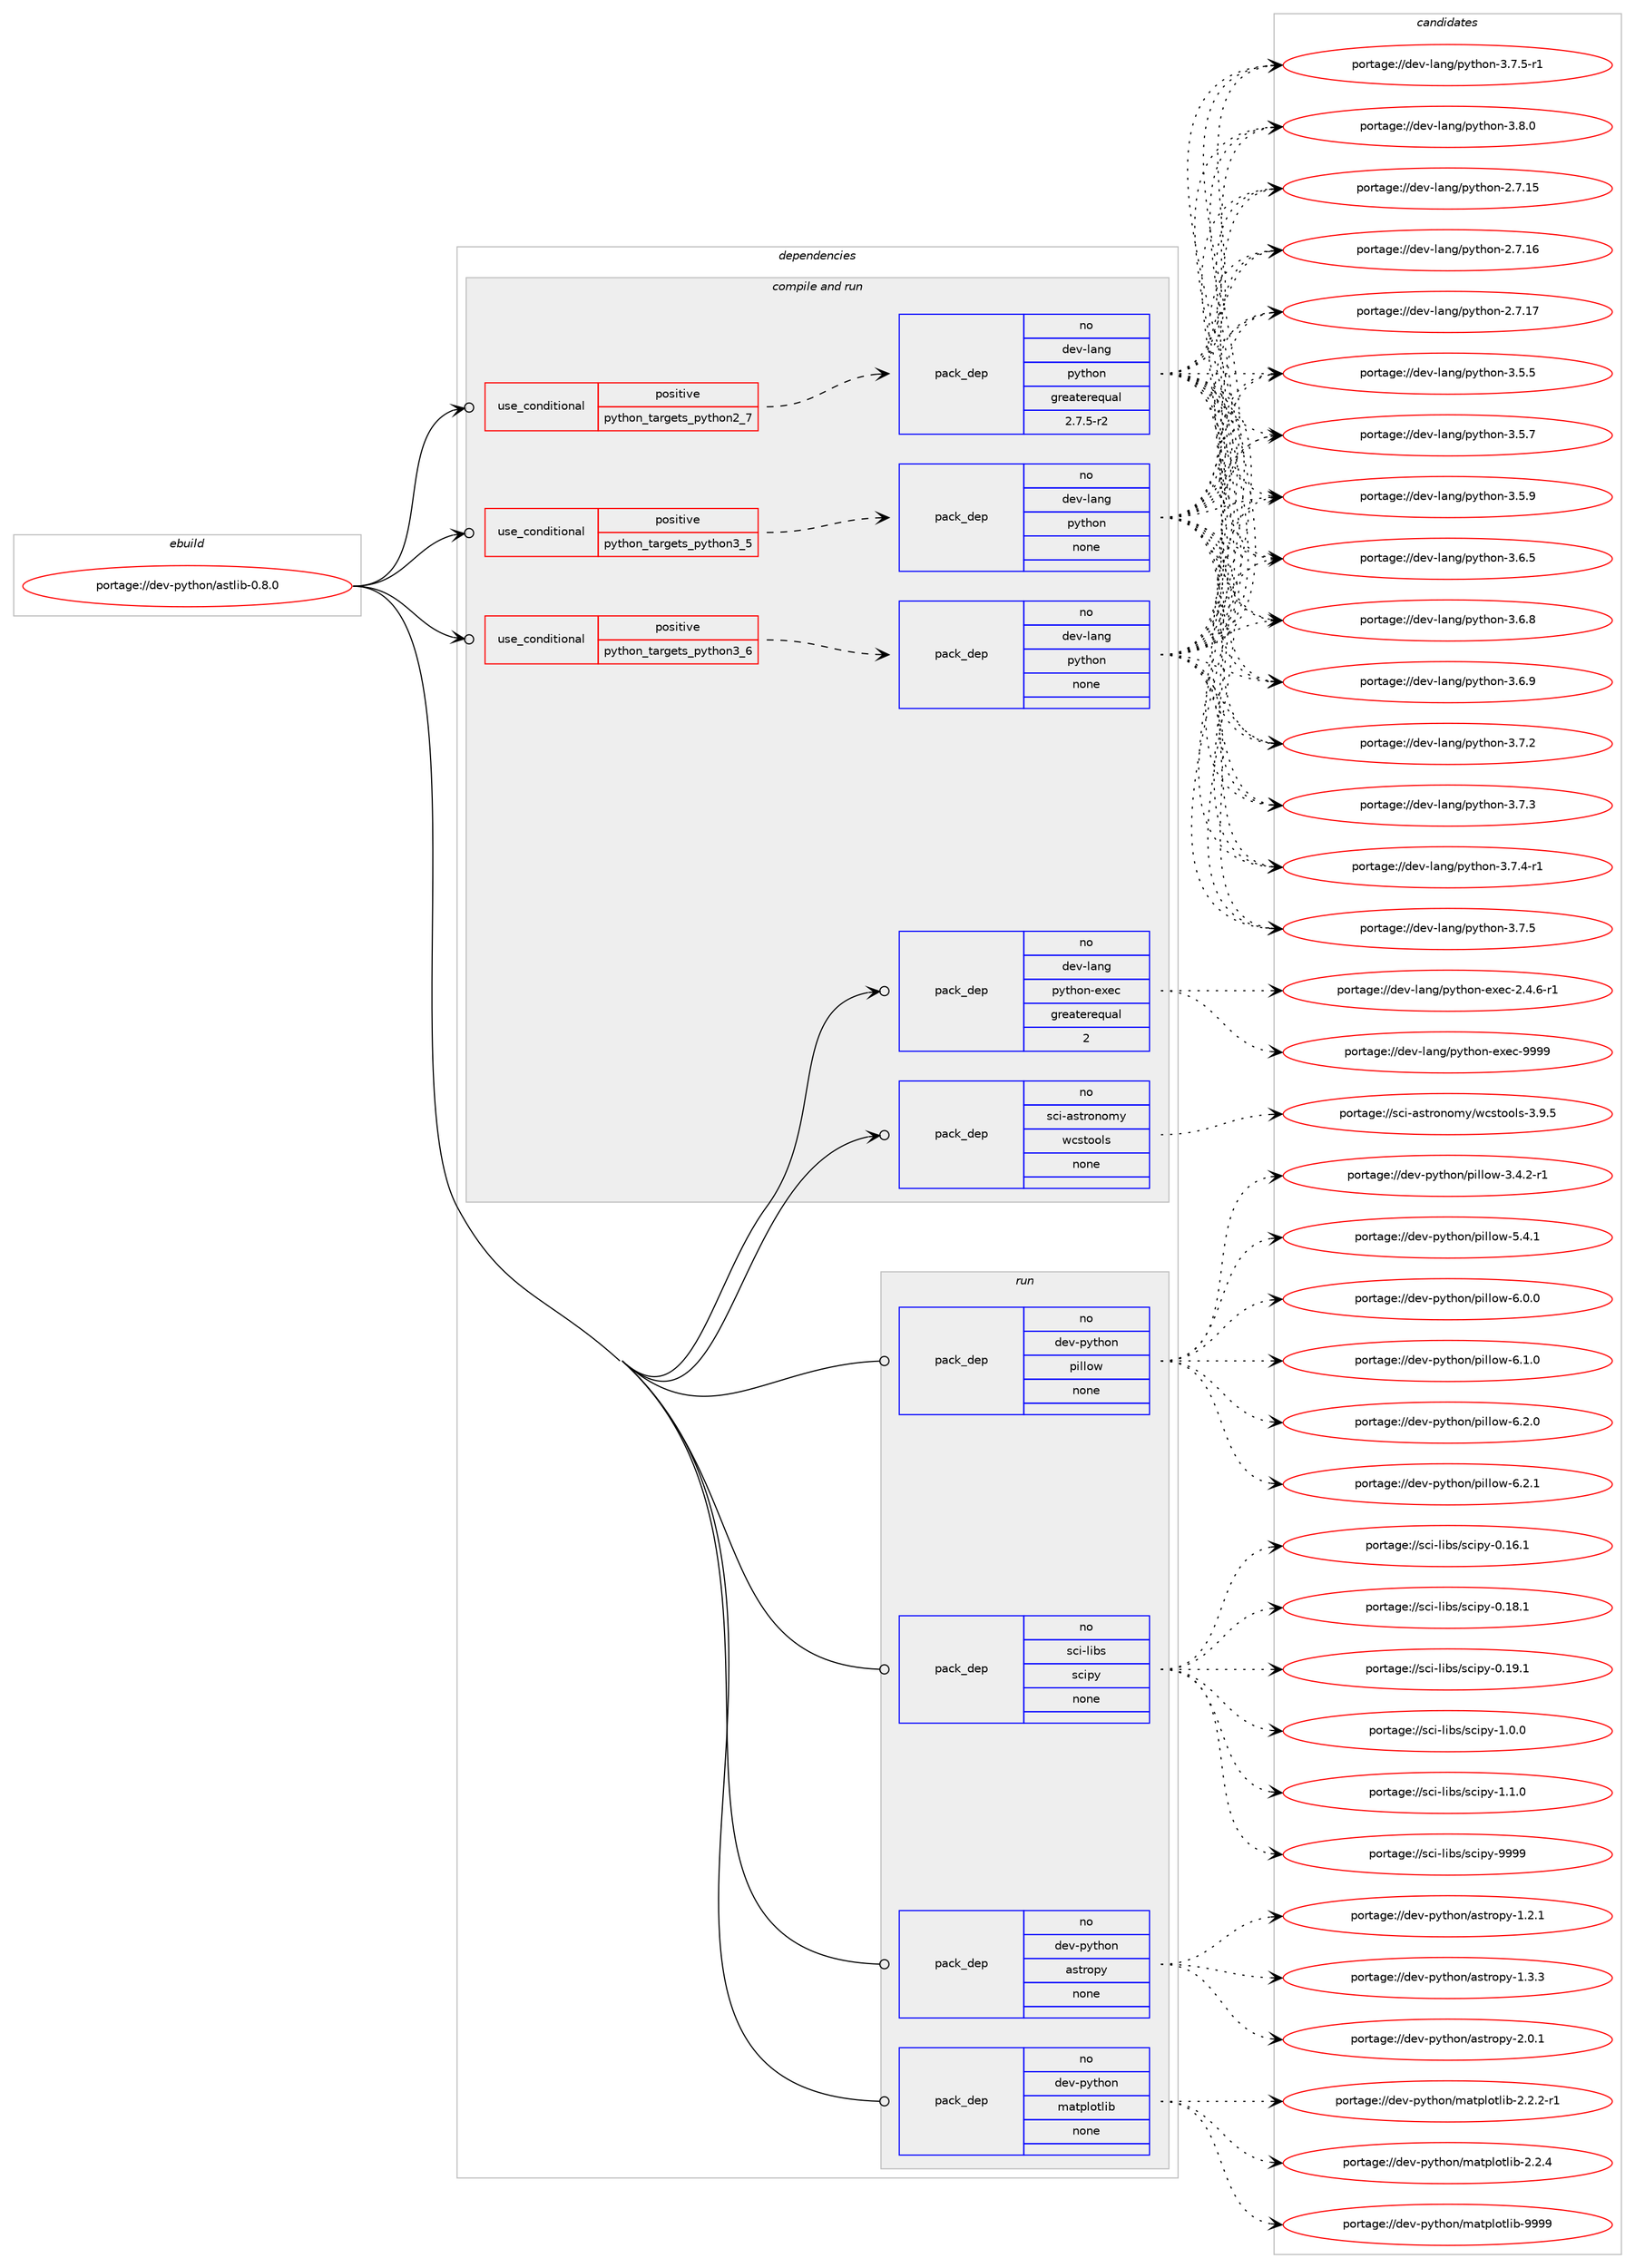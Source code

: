 digraph prolog {

# *************
# Graph options
# *************

newrank=true;
concentrate=true;
compound=true;
graph [rankdir=LR,fontname=Helvetica,fontsize=10,ranksep=1.5];#, ranksep=2.5, nodesep=0.2];
edge  [arrowhead=vee];
node  [fontname=Helvetica,fontsize=10];

# **********
# The ebuild
# **********

subgraph cluster_leftcol {
color=gray;
rank=same;
label=<<i>ebuild</i>>;
id [label="portage://dev-python/astlib-0.8.0", color=red, width=4, href="../dev-python/astlib-0.8.0.svg"];
}

# ****************
# The dependencies
# ****************

subgraph cluster_midcol {
color=gray;
label=<<i>dependencies</i>>;
subgraph cluster_compile {
fillcolor="#eeeeee";
style=filled;
label=<<i>compile</i>>;
}
subgraph cluster_compileandrun {
fillcolor="#eeeeee";
style=filled;
label=<<i>compile and run</i>>;
subgraph cond25609 {
dependency129730 [label=<<TABLE BORDER="0" CELLBORDER="1" CELLSPACING="0" CELLPADDING="4"><TR><TD ROWSPAN="3" CELLPADDING="10">use_conditional</TD></TR><TR><TD>positive</TD></TR><TR><TD>python_targets_python2_7</TD></TR></TABLE>>, shape=none, color=red];
subgraph pack100818 {
dependency129731 [label=<<TABLE BORDER="0" CELLBORDER="1" CELLSPACING="0" CELLPADDING="4" WIDTH="220"><TR><TD ROWSPAN="6" CELLPADDING="30">pack_dep</TD></TR><TR><TD WIDTH="110">no</TD></TR><TR><TD>dev-lang</TD></TR><TR><TD>python</TD></TR><TR><TD>greaterequal</TD></TR><TR><TD>2.7.5-r2</TD></TR></TABLE>>, shape=none, color=blue];
}
dependency129730:e -> dependency129731:w [weight=20,style="dashed",arrowhead="vee"];
}
id:e -> dependency129730:w [weight=20,style="solid",arrowhead="odotvee"];
subgraph cond25610 {
dependency129732 [label=<<TABLE BORDER="0" CELLBORDER="1" CELLSPACING="0" CELLPADDING="4"><TR><TD ROWSPAN="3" CELLPADDING="10">use_conditional</TD></TR><TR><TD>positive</TD></TR><TR><TD>python_targets_python3_5</TD></TR></TABLE>>, shape=none, color=red];
subgraph pack100819 {
dependency129733 [label=<<TABLE BORDER="0" CELLBORDER="1" CELLSPACING="0" CELLPADDING="4" WIDTH="220"><TR><TD ROWSPAN="6" CELLPADDING="30">pack_dep</TD></TR><TR><TD WIDTH="110">no</TD></TR><TR><TD>dev-lang</TD></TR><TR><TD>python</TD></TR><TR><TD>none</TD></TR><TR><TD></TD></TR></TABLE>>, shape=none, color=blue];
}
dependency129732:e -> dependency129733:w [weight=20,style="dashed",arrowhead="vee"];
}
id:e -> dependency129732:w [weight=20,style="solid",arrowhead="odotvee"];
subgraph cond25611 {
dependency129734 [label=<<TABLE BORDER="0" CELLBORDER="1" CELLSPACING="0" CELLPADDING="4"><TR><TD ROWSPAN="3" CELLPADDING="10">use_conditional</TD></TR><TR><TD>positive</TD></TR><TR><TD>python_targets_python3_6</TD></TR></TABLE>>, shape=none, color=red];
subgraph pack100820 {
dependency129735 [label=<<TABLE BORDER="0" CELLBORDER="1" CELLSPACING="0" CELLPADDING="4" WIDTH="220"><TR><TD ROWSPAN="6" CELLPADDING="30">pack_dep</TD></TR><TR><TD WIDTH="110">no</TD></TR><TR><TD>dev-lang</TD></TR><TR><TD>python</TD></TR><TR><TD>none</TD></TR><TR><TD></TD></TR></TABLE>>, shape=none, color=blue];
}
dependency129734:e -> dependency129735:w [weight=20,style="dashed",arrowhead="vee"];
}
id:e -> dependency129734:w [weight=20,style="solid",arrowhead="odotvee"];
subgraph pack100821 {
dependency129736 [label=<<TABLE BORDER="0" CELLBORDER="1" CELLSPACING="0" CELLPADDING="4" WIDTH="220"><TR><TD ROWSPAN="6" CELLPADDING="30">pack_dep</TD></TR><TR><TD WIDTH="110">no</TD></TR><TR><TD>dev-lang</TD></TR><TR><TD>python-exec</TD></TR><TR><TD>greaterequal</TD></TR><TR><TD>2</TD></TR></TABLE>>, shape=none, color=blue];
}
id:e -> dependency129736:w [weight=20,style="solid",arrowhead="odotvee"];
subgraph pack100822 {
dependency129737 [label=<<TABLE BORDER="0" CELLBORDER="1" CELLSPACING="0" CELLPADDING="4" WIDTH="220"><TR><TD ROWSPAN="6" CELLPADDING="30">pack_dep</TD></TR><TR><TD WIDTH="110">no</TD></TR><TR><TD>sci-astronomy</TD></TR><TR><TD>wcstools</TD></TR><TR><TD>none</TD></TR><TR><TD></TD></TR></TABLE>>, shape=none, color=blue];
}
id:e -> dependency129737:w [weight=20,style="solid",arrowhead="odotvee"];
}
subgraph cluster_run {
fillcolor="#eeeeee";
style=filled;
label=<<i>run</i>>;
subgraph pack100823 {
dependency129738 [label=<<TABLE BORDER="0" CELLBORDER="1" CELLSPACING="0" CELLPADDING="4" WIDTH="220"><TR><TD ROWSPAN="6" CELLPADDING="30">pack_dep</TD></TR><TR><TD WIDTH="110">no</TD></TR><TR><TD>dev-python</TD></TR><TR><TD>astropy</TD></TR><TR><TD>none</TD></TR><TR><TD></TD></TR></TABLE>>, shape=none, color=blue];
}
id:e -> dependency129738:w [weight=20,style="solid",arrowhead="odot"];
subgraph pack100824 {
dependency129739 [label=<<TABLE BORDER="0" CELLBORDER="1" CELLSPACING="0" CELLPADDING="4" WIDTH="220"><TR><TD ROWSPAN="6" CELLPADDING="30">pack_dep</TD></TR><TR><TD WIDTH="110">no</TD></TR><TR><TD>dev-python</TD></TR><TR><TD>matplotlib</TD></TR><TR><TD>none</TD></TR><TR><TD></TD></TR></TABLE>>, shape=none, color=blue];
}
id:e -> dependency129739:w [weight=20,style="solid",arrowhead="odot"];
subgraph pack100825 {
dependency129740 [label=<<TABLE BORDER="0" CELLBORDER="1" CELLSPACING="0" CELLPADDING="4" WIDTH="220"><TR><TD ROWSPAN="6" CELLPADDING="30">pack_dep</TD></TR><TR><TD WIDTH="110">no</TD></TR><TR><TD>dev-python</TD></TR><TR><TD>pillow</TD></TR><TR><TD>none</TD></TR><TR><TD></TD></TR></TABLE>>, shape=none, color=blue];
}
id:e -> dependency129740:w [weight=20,style="solid",arrowhead="odot"];
subgraph pack100826 {
dependency129741 [label=<<TABLE BORDER="0" CELLBORDER="1" CELLSPACING="0" CELLPADDING="4" WIDTH="220"><TR><TD ROWSPAN="6" CELLPADDING="30">pack_dep</TD></TR><TR><TD WIDTH="110">no</TD></TR><TR><TD>sci-libs</TD></TR><TR><TD>scipy</TD></TR><TR><TD>none</TD></TR><TR><TD></TD></TR></TABLE>>, shape=none, color=blue];
}
id:e -> dependency129741:w [weight=20,style="solid",arrowhead="odot"];
}
}

# **************
# The candidates
# **************

subgraph cluster_choices {
rank=same;
color=gray;
label=<<i>candidates</i>>;

subgraph choice100818 {
color=black;
nodesep=1;
choiceportage10010111845108971101034711212111610411111045504655464953 [label="portage://dev-lang/python-2.7.15", color=red, width=4,href="../dev-lang/python-2.7.15.svg"];
choiceportage10010111845108971101034711212111610411111045504655464954 [label="portage://dev-lang/python-2.7.16", color=red, width=4,href="../dev-lang/python-2.7.16.svg"];
choiceportage10010111845108971101034711212111610411111045504655464955 [label="portage://dev-lang/python-2.7.17", color=red, width=4,href="../dev-lang/python-2.7.17.svg"];
choiceportage100101118451089711010347112121116104111110455146534653 [label="portage://dev-lang/python-3.5.5", color=red, width=4,href="../dev-lang/python-3.5.5.svg"];
choiceportage100101118451089711010347112121116104111110455146534655 [label="portage://dev-lang/python-3.5.7", color=red, width=4,href="../dev-lang/python-3.5.7.svg"];
choiceportage100101118451089711010347112121116104111110455146534657 [label="portage://dev-lang/python-3.5.9", color=red, width=4,href="../dev-lang/python-3.5.9.svg"];
choiceportage100101118451089711010347112121116104111110455146544653 [label="portage://dev-lang/python-3.6.5", color=red, width=4,href="../dev-lang/python-3.6.5.svg"];
choiceportage100101118451089711010347112121116104111110455146544656 [label="portage://dev-lang/python-3.6.8", color=red, width=4,href="../dev-lang/python-3.6.8.svg"];
choiceportage100101118451089711010347112121116104111110455146544657 [label="portage://dev-lang/python-3.6.9", color=red, width=4,href="../dev-lang/python-3.6.9.svg"];
choiceportage100101118451089711010347112121116104111110455146554650 [label="portage://dev-lang/python-3.7.2", color=red, width=4,href="../dev-lang/python-3.7.2.svg"];
choiceportage100101118451089711010347112121116104111110455146554651 [label="portage://dev-lang/python-3.7.3", color=red, width=4,href="../dev-lang/python-3.7.3.svg"];
choiceportage1001011184510897110103471121211161041111104551465546524511449 [label="portage://dev-lang/python-3.7.4-r1", color=red, width=4,href="../dev-lang/python-3.7.4-r1.svg"];
choiceportage100101118451089711010347112121116104111110455146554653 [label="portage://dev-lang/python-3.7.5", color=red, width=4,href="../dev-lang/python-3.7.5.svg"];
choiceportage1001011184510897110103471121211161041111104551465546534511449 [label="portage://dev-lang/python-3.7.5-r1", color=red, width=4,href="../dev-lang/python-3.7.5-r1.svg"];
choiceportage100101118451089711010347112121116104111110455146564648 [label="portage://dev-lang/python-3.8.0", color=red, width=4,href="../dev-lang/python-3.8.0.svg"];
dependency129731:e -> choiceportage10010111845108971101034711212111610411111045504655464953:w [style=dotted,weight="100"];
dependency129731:e -> choiceportage10010111845108971101034711212111610411111045504655464954:w [style=dotted,weight="100"];
dependency129731:e -> choiceportage10010111845108971101034711212111610411111045504655464955:w [style=dotted,weight="100"];
dependency129731:e -> choiceportage100101118451089711010347112121116104111110455146534653:w [style=dotted,weight="100"];
dependency129731:e -> choiceportage100101118451089711010347112121116104111110455146534655:w [style=dotted,weight="100"];
dependency129731:e -> choiceportage100101118451089711010347112121116104111110455146534657:w [style=dotted,weight="100"];
dependency129731:e -> choiceportage100101118451089711010347112121116104111110455146544653:w [style=dotted,weight="100"];
dependency129731:e -> choiceportage100101118451089711010347112121116104111110455146544656:w [style=dotted,weight="100"];
dependency129731:e -> choiceportage100101118451089711010347112121116104111110455146544657:w [style=dotted,weight="100"];
dependency129731:e -> choiceportage100101118451089711010347112121116104111110455146554650:w [style=dotted,weight="100"];
dependency129731:e -> choiceportage100101118451089711010347112121116104111110455146554651:w [style=dotted,weight="100"];
dependency129731:e -> choiceportage1001011184510897110103471121211161041111104551465546524511449:w [style=dotted,weight="100"];
dependency129731:e -> choiceportage100101118451089711010347112121116104111110455146554653:w [style=dotted,weight="100"];
dependency129731:e -> choiceportage1001011184510897110103471121211161041111104551465546534511449:w [style=dotted,weight="100"];
dependency129731:e -> choiceportage100101118451089711010347112121116104111110455146564648:w [style=dotted,weight="100"];
}
subgraph choice100819 {
color=black;
nodesep=1;
choiceportage10010111845108971101034711212111610411111045504655464953 [label="portage://dev-lang/python-2.7.15", color=red, width=4,href="../dev-lang/python-2.7.15.svg"];
choiceportage10010111845108971101034711212111610411111045504655464954 [label="portage://dev-lang/python-2.7.16", color=red, width=4,href="../dev-lang/python-2.7.16.svg"];
choiceportage10010111845108971101034711212111610411111045504655464955 [label="portage://dev-lang/python-2.7.17", color=red, width=4,href="../dev-lang/python-2.7.17.svg"];
choiceportage100101118451089711010347112121116104111110455146534653 [label="portage://dev-lang/python-3.5.5", color=red, width=4,href="../dev-lang/python-3.5.5.svg"];
choiceportage100101118451089711010347112121116104111110455146534655 [label="portage://dev-lang/python-3.5.7", color=red, width=4,href="../dev-lang/python-3.5.7.svg"];
choiceportage100101118451089711010347112121116104111110455146534657 [label="portage://dev-lang/python-3.5.9", color=red, width=4,href="../dev-lang/python-3.5.9.svg"];
choiceportage100101118451089711010347112121116104111110455146544653 [label="portage://dev-lang/python-3.6.5", color=red, width=4,href="../dev-lang/python-3.6.5.svg"];
choiceportage100101118451089711010347112121116104111110455146544656 [label="portage://dev-lang/python-3.6.8", color=red, width=4,href="../dev-lang/python-3.6.8.svg"];
choiceportage100101118451089711010347112121116104111110455146544657 [label="portage://dev-lang/python-3.6.9", color=red, width=4,href="../dev-lang/python-3.6.9.svg"];
choiceportage100101118451089711010347112121116104111110455146554650 [label="portage://dev-lang/python-3.7.2", color=red, width=4,href="../dev-lang/python-3.7.2.svg"];
choiceportage100101118451089711010347112121116104111110455146554651 [label="portage://dev-lang/python-3.7.3", color=red, width=4,href="../dev-lang/python-3.7.3.svg"];
choiceportage1001011184510897110103471121211161041111104551465546524511449 [label="portage://dev-lang/python-3.7.4-r1", color=red, width=4,href="../dev-lang/python-3.7.4-r1.svg"];
choiceportage100101118451089711010347112121116104111110455146554653 [label="portage://dev-lang/python-3.7.5", color=red, width=4,href="../dev-lang/python-3.7.5.svg"];
choiceportage1001011184510897110103471121211161041111104551465546534511449 [label="portage://dev-lang/python-3.7.5-r1", color=red, width=4,href="../dev-lang/python-3.7.5-r1.svg"];
choiceportage100101118451089711010347112121116104111110455146564648 [label="portage://dev-lang/python-3.8.0", color=red, width=4,href="../dev-lang/python-3.8.0.svg"];
dependency129733:e -> choiceportage10010111845108971101034711212111610411111045504655464953:w [style=dotted,weight="100"];
dependency129733:e -> choiceportage10010111845108971101034711212111610411111045504655464954:w [style=dotted,weight="100"];
dependency129733:e -> choiceportage10010111845108971101034711212111610411111045504655464955:w [style=dotted,weight="100"];
dependency129733:e -> choiceportage100101118451089711010347112121116104111110455146534653:w [style=dotted,weight="100"];
dependency129733:e -> choiceportage100101118451089711010347112121116104111110455146534655:w [style=dotted,weight="100"];
dependency129733:e -> choiceportage100101118451089711010347112121116104111110455146534657:w [style=dotted,weight="100"];
dependency129733:e -> choiceportage100101118451089711010347112121116104111110455146544653:w [style=dotted,weight="100"];
dependency129733:e -> choiceportage100101118451089711010347112121116104111110455146544656:w [style=dotted,weight="100"];
dependency129733:e -> choiceportage100101118451089711010347112121116104111110455146544657:w [style=dotted,weight="100"];
dependency129733:e -> choiceportage100101118451089711010347112121116104111110455146554650:w [style=dotted,weight="100"];
dependency129733:e -> choiceportage100101118451089711010347112121116104111110455146554651:w [style=dotted,weight="100"];
dependency129733:e -> choiceportage1001011184510897110103471121211161041111104551465546524511449:w [style=dotted,weight="100"];
dependency129733:e -> choiceportage100101118451089711010347112121116104111110455146554653:w [style=dotted,weight="100"];
dependency129733:e -> choiceportage1001011184510897110103471121211161041111104551465546534511449:w [style=dotted,weight="100"];
dependency129733:e -> choiceportage100101118451089711010347112121116104111110455146564648:w [style=dotted,weight="100"];
}
subgraph choice100820 {
color=black;
nodesep=1;
choiceportage10010111845108971101034711212111610411111045504655464953 [label="portage://dev-lang/python-2.7.15", color=red, width=4,href="../dev-lang/python-2.7.15.svg"];
choiceportage10010111845108971101034711212111610411111045504655464954 [label="portage://dev-lang/python-2.7.16", color=red, width=4,href="../dev-lang/python-2.7.16.svg"];
choiceportage10010111845108971101034711212111610411111045504655464955 [label="portage://dev-lang/python-2.7.17", color=red, width=4,href="../dev-lang/python-2.7.17.svg"];
choiceportage100101118451089711010347112121116104111110455146534653 [label="portage://dev-lang/python-3.5.5", color=red, width=4,href="../dev-lang/python-3.5.5.svg"];
choiceportage100101118451089711010347112121116104111110455146534655 [label="portage://dev-lang/python-3.5.7", color=red, width=4,href="../dev-lang/python-3.5.7.svg"];
choiceportage100101118451089711010347112121116104111110455146534657 [label="portage://dev-lang/python-3.5.9", color=red, width=4,href="../dev-lang/python-3.5.9.svg"];
choiceportage100101118451089711010347112121116104111110455146544653 [label="portage://dev-lang/python-3.6.5", color=red, width=4,href="../dev-lang/python-3.6.5.svg"];
choiceportage100101118451089711010347112121116104111110455146544656 [label="portage://dev-lang/python-3.6.8", color=red, width=4,href="../dev-lang/python-3.6.8.svg"];
choiceportage100101118451089711010347112121116104111110455146544657 [label="portage://dev-lang/python-3.6.9", color=red, width=4,href="../dev-lang/python-3.6.9.svg"];
choiceportage100101118451089711010347112121116104111110455146554650 [label="portage://dev-lang/python-3.7.2", color=red, width=4,href="../dev-lang/python-3.7.2.svg"];
choiceportage100101118451089711010347112121116104111110455146554651 [label="portage://dev-lang/python-3.7.3", color=red, width=4,href="../dev-lang/python-3.7.3.svg"];
choiceportage1001011184510897110103471121211161041111104551465546524511449 [label="portage://dev-lang/python-3.7.4-r1", color=red, width=4,href="../dev-lang/python-3.7.4-r1.svg"];
choiceportage100101118451089711010347112121116104111110455146554653 [label="portage://dev-lang/python-3.7.5", color=red, width=4,href="../dev-lang/python-3.7.5.svg"];
choiceportage1001011184510897110103471121211161041111104551465546534511449 [label="portage://dev-lang/python-3.7.5-r1", color=red, width=4,href="../dev-lang/python-3.7.5-r1.svg"];
choiceportage100101118451089711010347112121116104111110455146564648 [label="portage://dev-lang/python-3.8.0", color=red, width=4,href="../dev-lang/python-3.8.0.svg"];
dependency129735:e -> choiceportage10010111845108971101034711212111610411111045504655464953:w [style=dotted,weight="100"];
dependency129735:e -> choiceportage10010111845108971101034711212111610411111045504655464954:w [style=dotted,weight="100"];
dependency129735:e -> choiceportage10010111845108971101034711212111610411111045504655464955:w [style=dotted,weight="100"];
dependency129735:e -> choiceportage100101118451089711010347112121116104111110455146534653:w [style=dotted,weight="100"];
dependency129735:e -> choiceportage100101118451089711010347112121116104111110455146534655:w [style=dotted,weight="100"];
dependency129735:e -> choiceportage100101118451089711010347112121116104111110455146534657:w [style=dotted,weight="100"];
dependency129735:e -> choiceportage100101118451089711010347112121116104111110455146544653:w [style=dotted,weight="100"];
dependency129735:e -> choiceportage100101118451089711010347112121116104111110455146544656:w [style=dotted,weight="100"];
dependency129735:e -> choiceportage100101118451089711010347112121116104111110455146544657:w [style=dotted,weight="100"];
dependency129735:e -> choiceportage100101118451089711010347112121116104111110455146554650:w [style=dotted,weight="100"];
dependency129735:e -> choiceportage100101118451089711010347112121116104111110455146554651:w [style=dotted,weight="100"];
dependency129735:e -> choiceportage1001011184510897110103471121211161041111104551465546524511449:w [style=dotted,weight="100"];
dependency129735:e -> choiceportage100101118451089711010347112121116104111110455146554653:w [style=dotted,weight="100"];
dependency129735:e -> choiceportage1001011184510897110103471121211161041111104551465546534511449:w [style=dotted,weight="100"];
dependency129735:e -> choiceportage100101118451089711010347112121116104111110455146564648:w [style=dotted,weight="100"];
}
subgraph choice100821 {
color=black;
nodesep=1;
choiceportage10010111845108971101034711212111610411111045101120101994550465246544511449 [label="portage://dev-lang/python-exec-2.4.6-r1", color=red, width=4,href="../dev-lang/python-exec-2.4.6-r1.svg"];
choiceportage10010111845108971101034711212111610411111045101120101994557575757 [label="portage://dev-lang/python-exec-9999", color=red, width=4,href="../dev-lang/python-exec-9999.svg"];
dependency129736:e -> choiceportage10010111845108971101034711212111610411111045101120101994550465246544511449:w [style=dotted,weight="100"];
dependency129736:e -> choiceportage10010111845108971101034711212111610411111045101120101994557575757:w [style=dotted,weight="100"];
}
subgraph choice100822 {
color=black;
nodesep=1;
choiceportage1159910545971151161141111101111091214711999115116111111108115455146574653 [label="portage://sci-astronomy/wcstools-3.9.5", color=red, width=4,href="../sci-astronomy/wcstools-3.9.5.svg"];
dependency129737:e -> choiceportage1159910545971151161141111101111091214711999115116111111108115455146574653:w [style=dotted,weight="100"];
}
subgraph choice100823 {
color=black;
nodesep=1;
choiceportage100101118451121211161041111104797115116114111112121454946504649 [label="portage://dev-python/astropy-1.2.1", color=red, width=4,href="../dev-python/astropy-1.2.1.svg"];
choiceportage100101118451121211161041111104797115116114111112121454946514651 [label="portage://dev-python/astropy-1.3.3", color=red, width=4,href="../dev-python/astropy-1.3.3.svg"];
choiceportage100101118451121211161041111104797115116114111112121455046484649 [label="portage://dev-python/astropy-2.0.1", color=red, width=4,href="../dev-python/astropy-2.0.1.svg"];
dependency129738:e -> choiceportage100101118451121211161041111104797115116114111112121454946504649:w [style=dotted,weight="100"];
dependency129738:e -> choiceportage100101118451121211161041111104797115116114111112121454946514651:w [style=dotted,weight="100"];
dependency129738:e -> choiceportage100101118451121211161041111104797115116114111112121455046484649:w [style=dotted,weight="100"];
}
subgraph choice100824 {
color=black;
nodesep=1;
choiceportage100101118451121211161041111104710997116112108111116108105984550465046504511449 [label="portage://dev-python/matplotlib-2.2.2-r1", color=red, width=4,href="../dev-python/matplotlib-2.2.2-r1.svg"];
choiceportage10010111845112121116104111110471099711611210811111610810598455046504652 [label="portage://dev-python/matplotlib-2.2.4", color=red, width=4,href="../dev-python/matplotlib-2.2.4.svg"];
choiceportage100101118451121211161041111104710997116112108111116108105984557575757 [label="portage://dev-python/matplotlib-9999", color=red, width=4,href="../dev-python/matplotlib-9999.svg"];
dependency129739:e -> choiceportage100101118451121211161041111104710997116112108111116108105984550465046504511449:w [style=dotted,weight="100"];
dependency129739:e -> choiceportage10010111845112121116104111110471099711611210811111610810598455046504652:w [style=dotted,weight="100"];
dependency129739:e -> choiceportage100101118451121211161041111104710997116112108111116108105984557575757:w [style=dotted,weight="100"];
}
subgraph choice100825 {
color=black;
nodesep=1;
choiceportage10010111845112121116104111110471121051081081111194551465246504511449 [label="portage://dev-python/pillow-3.4.2-r1", color=red, width=4,href="../dev-python/pillow-3.4.2-r1.svg"];
choiceportage1001011184511212111610411111047112105108108111119455346524649 [label="portage://dev-python/pillow-5.4.1", color=red, width=4,href="../dev-python/pillow-5.4.1.svg"];
choiceportage1001011184511212111610411111047112105108108111119455446484648 [label="portage://dev-python/pillow-6.0.0", color=red, width=4,href="../dev-python/pillow-6.0.0.svg"];
choiceportage1001011184511212111610411111047112105108108111119455446494648 [label="portage://dev-python/pillow-6.1.0", color=red, width=4,href="../dev-python/pillow-6.1.0.svg"];
choiceportage1001011184511212111610411111047112105108108111119455446504648 [label="portage://dev-python/pillow-6.2.0", color=red, width=4,href="../dev-python/pillow-6.2.0.svg"];
choiceportage1001011184511212111610411111047112105108108111119455446504649 [label="portage://dev-python/pillow-6.2.1", color=red, width=4,href="../dev-python/pillow-6.2.1.svg"];
dependency129740:e -> choiceportage10010111845112121116104111110471121051081081111194551465246504511449:w [style=dotted,weight="100"];
dependency129740:e -> choiceportage1001011184511212111610411111047112105108108111119455346524649:w [style=dotted,weight="100"];
dependency129740:e -> choiceportage1001011184511212111610411111047112105108108111119455446484648:w [style=dotted,weight="100"];
dependency129740:e -> choiceportage1001011184511212111610411111047112105108108111119455446494648:w [style=dotted,weight="100"];
dependency129740:e -> choiceportage1001011184511212111610411111047112105108108111119455446504648:w [style=dotted,weight="100"];
dependency129740:e -> choiceportage1001011184511212111610411111047112105108108111119455446504649:w [style=dotted,weight="100"];
}
subgraph choice100826 {
color=black;
nodesep=1;
choiceportage115991054510810598115471159910511212145484649544649 [label="portage://sci-libs/scipy-0.16.1", color=red, width=4,href="../sci-libs/scipy-0.16.1.svg"];
choiceportage115991054510810598115471159910511212145484649564649 [label="portage://sci-libs/scipy-0.18.1", color=red, width=4,href="../sci-libs/scipy-0.18.1.svg"];
choiceportage115991054510810598115471159910511212145484649574649 [label="portage://sci-libs/scipy-0.19.1", color=red, width=4,href="../sci-libs/scipy-0.19.1.svg"];
choiceportage1159910545108105981154711599105112121454946484648 [label="portage://sci-libs/scipy-1.0.0", color=red, width=4,href="../sci-libs/scipy-1.0.0.svg"];
choiceportage1159910545108105981154711599105112121454946494648 [label="portage://sci-libs/scipy-1.1.0", color=red, width=4,href="../sci-libs/scipy-1.1.0.svg"];
choiceportage11599105451081059811547115991051121214557575757 [label="portage://sci-libs/scipy-9999", color=red, width=4,href="../sci-libs/scipy-9999.svg"];
dependency129741:e -> choiceportage115991054510810598115471159910511212145484649544649:w [style=dotted,weight="100"];
dependency129741:e -> choiceportage115991054510810598115471159910511212145484649564649:w [style=dotted,weight="100"];
dependency129741:e -> choiceportage115991054510810598115471159910511212145484649574649:w [style=dotted,weight="100"];
dependency129741:e -> choiceportage1159910545108105981154711599105112121454946484648:w [style=dotted,weight="100"];
dependency129741:e -> choiceportage1159910545108105981154711599105112121454946494648:w [style=dotted,weight="100"];
dependency129741:e -> choiceportage11599105451081059811547115991051121214557575757:w [style=dotted,weight="100"];
}
}

}
